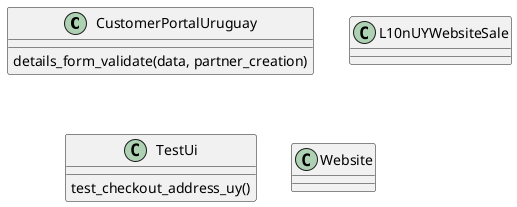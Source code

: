@startuml classes_l10n_uy_website_sale
set namespaceSeparator none
class "CustomerPortalUruguay" as odoo_src.odoo.addons.l10n_uy_website_sale.controllers.portal.CustomerPortalUruguay {
  details_form_validate(data, partner_creation)
}
class "L10nUYWebsiteSale" as odoo_src.odoo.addons.l10n_uy_website_sale.controllers.main.L10nUYWebsiteSale {
}
class "TestUi" as odoo_src.odoo.addons.l10n_uy_website_sale.tests.test_l10n_uy_website_sale.TestUi {
  test_checkout_address_uy()
}
class "Website" as odoo_src.odoo.addons.l10n_uy_website_sale.models.website.Website {
}
@enduml
